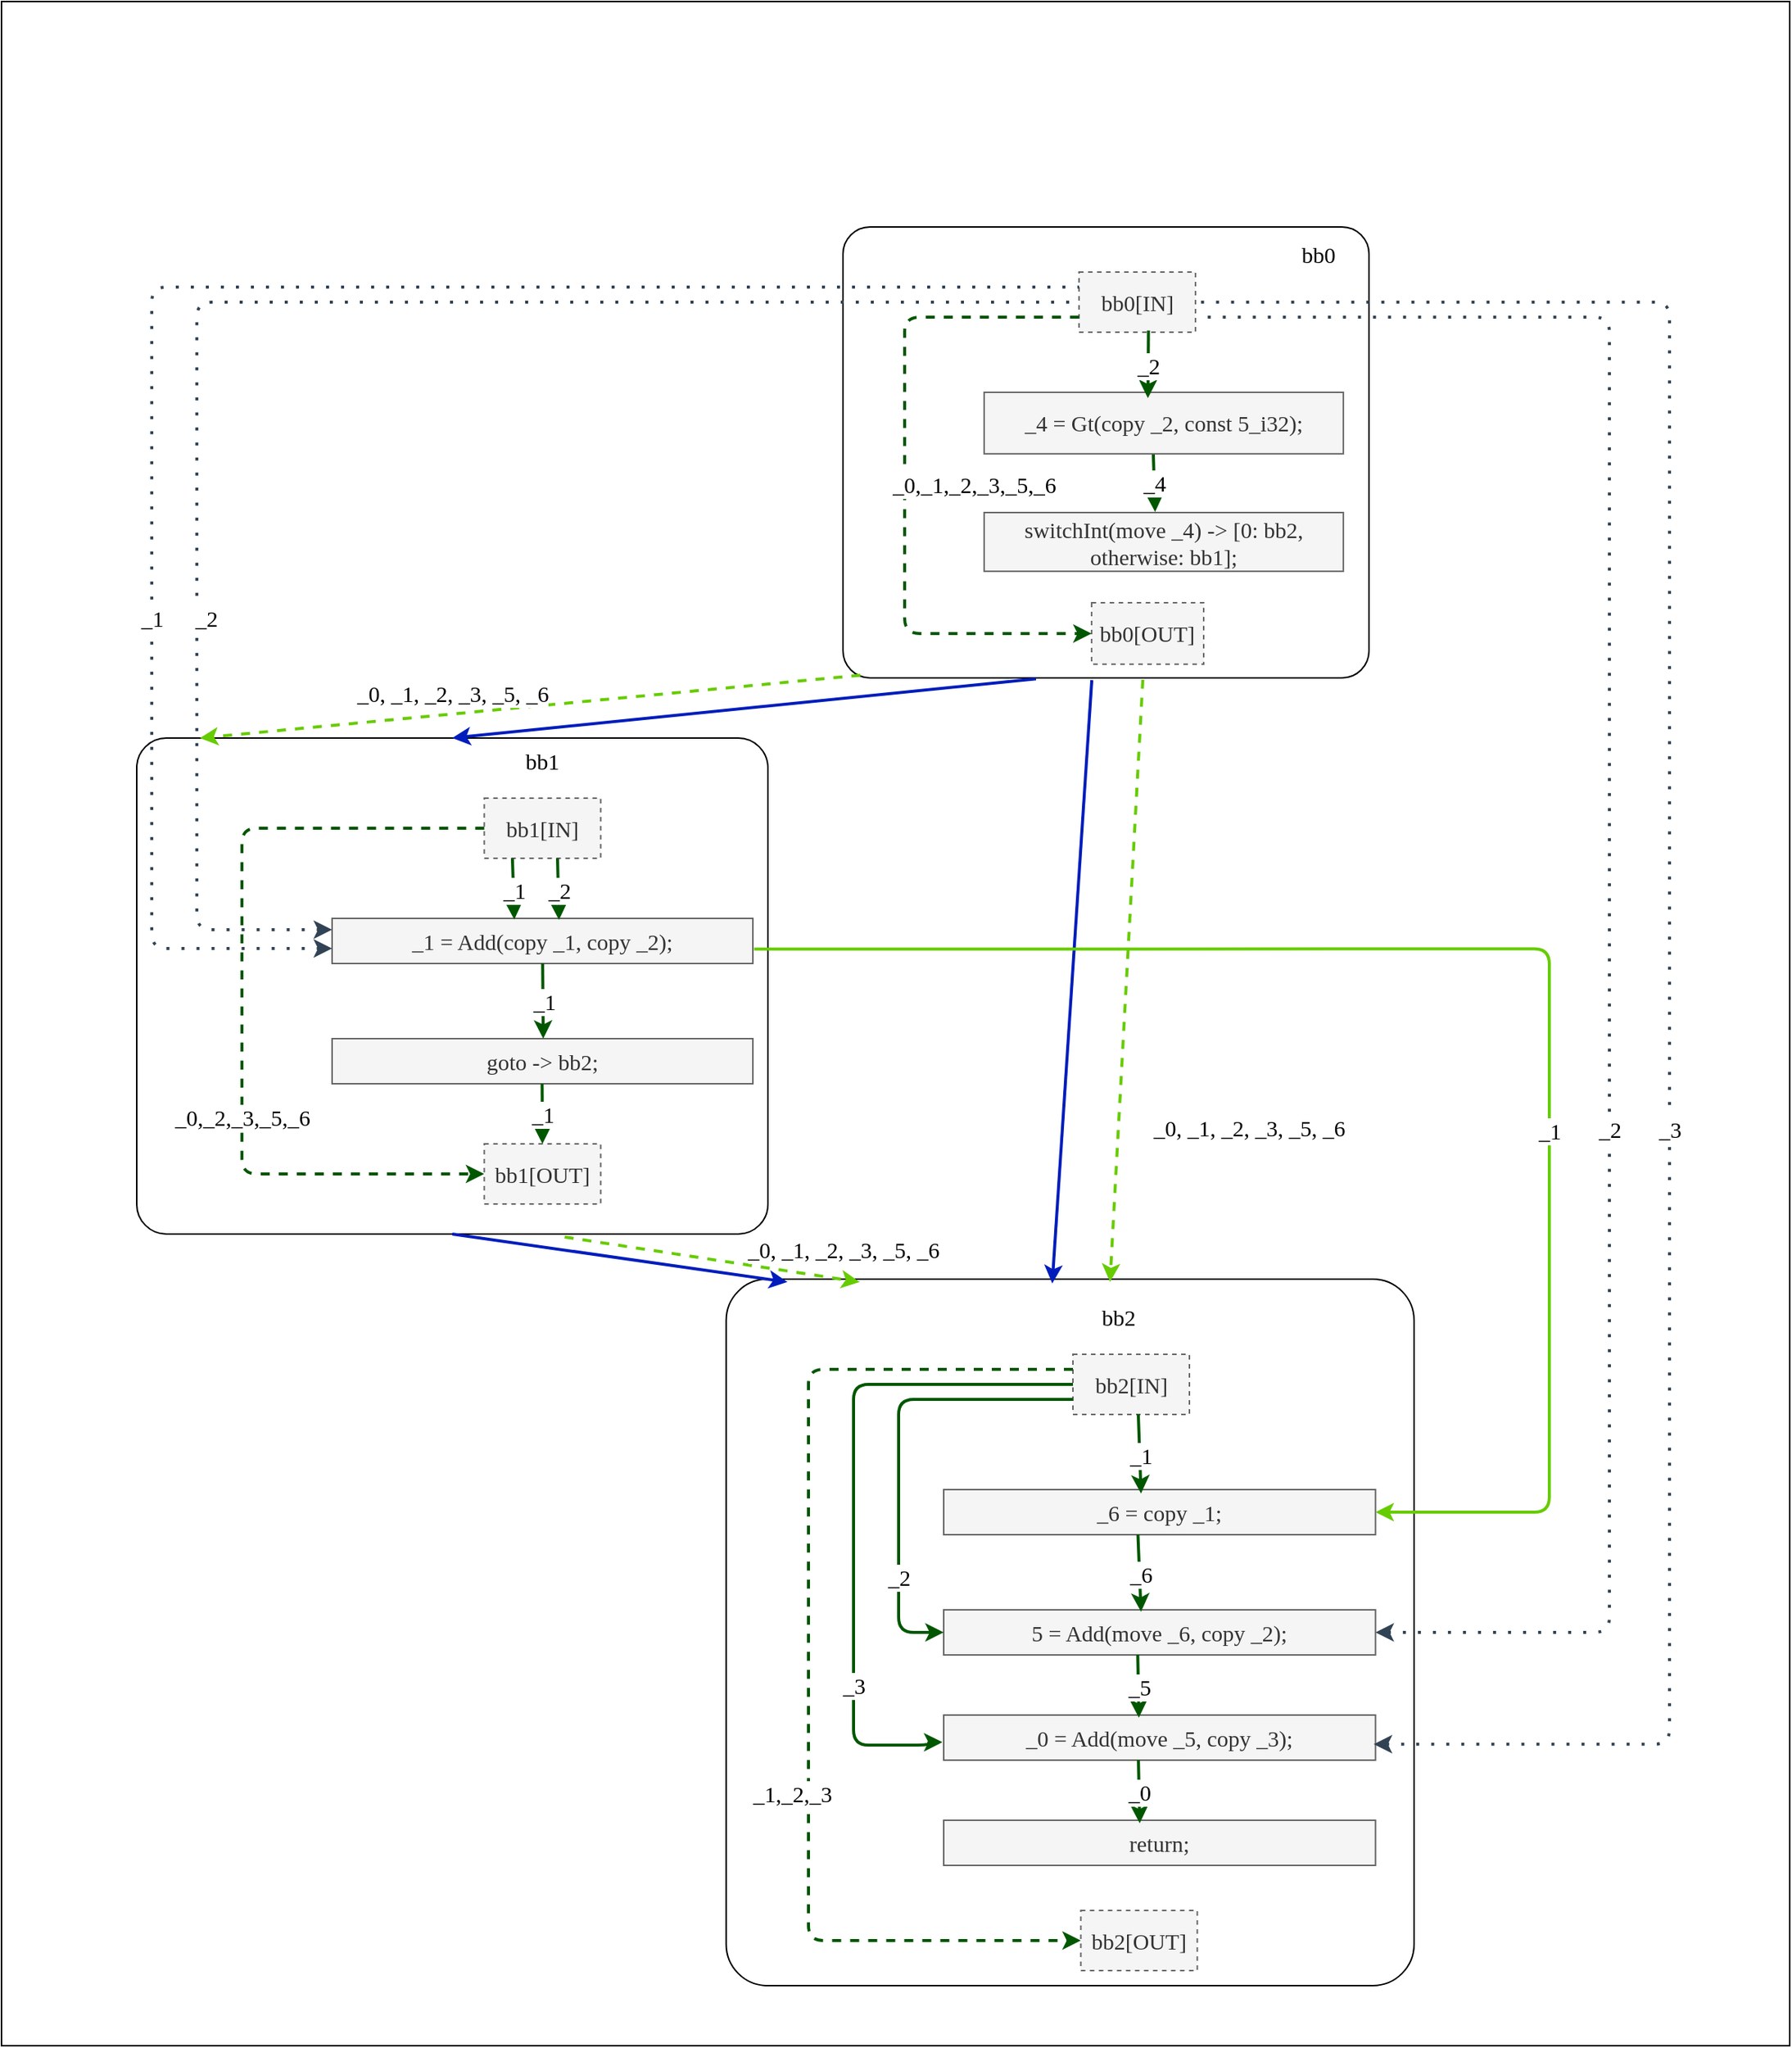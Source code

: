 <mxfile>
    <diagram id="dnMhSj5Qqdryhc1LSWHy" name="第 1 页">
        <mxGraphModel dx="1970" dy="2301" grid="1" gridSize="10" guides="1" tooltips="1" connect="1" arrows="1" fold="1" page="1" pageScale="1" pageWidth="827" pageHeight="1169" math="0" shadow="0">
            <root>
                <mxCell id="0"/>
                <mxCell id="1" parent="0"/>
                <mxCell id="138" value="" style="rounded=0;whiteSpace=wrap;html=1;" parent="1" vertex="1">
                    <mxGeometry x="-190" y="-390" width="1190" height="1360" as="geometry"/>
                </mxCell>
                <mxCell id="21" value="" style="group;fontFamily=JetBrains Mono;fontSize=15;dashed=1;" parent="1" vertex="1" connectable="0">
                    <mxGeometry x="390" y="-20" width="360" height="160" as="geometry"/>
                </mxCell>
                <mxCell id="80" value="" style="group" parent="21" vertex="1" connectable="0">
                    <mxGeometry x="-20" y="-240" width="350" height="360" as="geometry"/>
                </mxCell>
                <object label="&lt;div&gt;&lt;br&gt;&lt;/div&gt;" bb0="bb" id="13">
                    <mxCell style="rounded=1;whiteSpace=wrap;html=1;arcSize=6;fontFamily=JetBrains Mono;fontSize=15;" parent="80" vertex="1">
                        <mxGeometry y="20" width="350" height="300" as="geometry"/>
                    </mxCell>
                </object>
                <mxCell id="56" value="&lt;font&gt;bb0[OUT]&lt;/font&gt;" style="rounded=0;whiteSpace=wrap;html=1;fillColor=#f5f5f5;fontColor=#333333;strokeColor=#666666;fontSize=15;fontFamily=JetBrains Mono;dashed=1;" parent="80" vertex="1">
                    <mxGeometry x="165.42" y="270" width="74.58" height="40.91" as="geometry"/>
                </mxCell>
                <mxCell id="2" value="&lt;font&gt;_4 = Gt(copy _2, const 5_i32);&lt;/font&gt;" style="rounded=0;whiteSpace=wrap;html=1;fillColor=#f5f5f5;fontColor=#333333;strokeColor=#666666;fontSize=15;fontFamily=JetBrains Mono;" parent="80" vertex="1">
                    <mxGeometry x="93.9" y="130" width="239.02" height="40.91" as="geometry"/>
                </mxCell>
                <mxCell id="59" value="" style="endArrow=classic;html=1;fillColor=#008a00;strokeColor=#005700;strokeWidth=2;entryX=0.476;entryY=-0.011;entryDx=0;entryDy=0;entryPerimeter=0;exitX=0.471;exitY=1.008;exitDx=0;exitDy=0;exitPerimeter=0;" parent="80" source="2" target="5" edge="1">
                    <mxGeometry relative="1" as="geometry">
                        <mxPoint x="201" y="180" as="sourcePoint"/>
                        <mxPoint x="202.1" y="220.91" as="targetPoint"/>
                    </mxGeometry>
                </mxCell>
                <mxCell id="60" value="&lt;font style=&quot;font-size: 15px;&quot; face=&quot;JetBrains Mono&quot;&gt;_4&lt;/font&gt;" style="edgeLabel;resizable=0;html=1;;align=center;verticalAlign=middle;" parent="59" connectable="0" vertex="1">
                    <mxGeometry relative="1" as="geometry">
                        <mxPoint as="offset"/>
                    </mxGeometry>
                </mxCell>
                <mxCell id="5" value="&lt;div&gt;&lt;font&gt;switchInt(move _4) -&amp;gt; [0: bb2, otherwise: bb1];&lt;/font&gt;&lt;br&gt;&lt;/div&gt;" style="rounded=0;whiteSpace=wrap;html=1;fillColor=#f5f5f5;fontColor=#333333;strokeColor=#666666;fontSize=15;fontFamily=JetBrains Mono;" parent="80" vertex="1">
                    <mxGeometry x="93.9" y="210" width="239.02" height="39.09" as="geometry"/>
                </mxCell>
                <mxCell id="136" value="&lt;font&gt;bb0&lt;/font&gt;" style="text;html=1;align=center;verticalAlign=middle;whiteSpace=wrap;rounded=0;fontFamily=JetBrains Mono;fontSize=15;" parent="80" vertex="1">
                    <mxGeometry x="291.311" y="25.454" width="51.22" height="24.545" as="geometry"/>
                </mxCell>
                <mxCell id="55" value="&lt;font&gt;bb0[IN]&lt;/font&gt;" style="rounded=0;whiteSpace=wrap;html=1;fillColor=#f5f5f5;fontColor=#333333;strokeColor=#666666;fontSize=15;fontFamily=JetBrains Mono;dashed=1;" parent="80" vertex="1">
                    <mxGeometry x="157.07" y="50" width="77.5" height="40" as="geometry"/>
                </mxCell>
                <mxCell id="57" value="" style="endArrow=classic;html=1;fillColor=#008a00;strokeColor=#005700;strokeWidth=2;exitX=0.596;exitY=0.973;exitDx=0;exitDy=0;entryX=0.456;entryY=0.096;entryDx=0;entryDy=0;entryPerimeter=0;exitPerimeter=0;" parent="80" source="55" target="2" edge="1">
                    <mxGeometry relative="1" as="geometry">
                        <mxPoint x="61.25" y="270" as="sourcePoint"/>
                        <mxPoint x="161.25" y="270" as="targetPoint"/>
                    </mxGeometry>
                </mxCell>
                <mxCell id="58" value="&lt;font style=&quot;font-size: 15px;&quot; face=&quot;JetBrains Mono&quot;&gt;_2&lt;/font&gt;" style="edgeLabel;resizable=0;html=1;;align=center;verticalAlign=middle;" parent="57" connectable="0" vertex="1">
                    <mxGeometry relative="1" as="geometry"/>
                </mxCell>
                <mxCell id="73" value="" style="endArrow=classic;html=1;fillColor=#008a00;strokeColor=#005700;strokeWidth=2;exitX=0;exitY=0.75;exitDx=0;exitDy=0;entryX=0;entryY=0.5;entryDx=0;entryDy=0;edgeStyle=orthogonalEdgeStyle;dashed=1;" parent="80" source="55" target="56" edge="1">
                    <mxGeometry relative="1" as="geometry">
                        <mxPoint x="172.5" y="30" as="sourcePoint"/>
                        <mxPoint x="211.25" y="340.0" as="targetPoint"/>
                        <Array as="points">
                            <mxPoint x="41" y="80"/>
                            <mxPoint x="41" y="290"/>
                        </Array>
                    </mxGeometry>
                </mxCell>
                <mxCell id="74" value="&lt;font style=&quot;font-size: 15px;&quot; face=&quot;JetBrains Mono&quot;&gt;_0,_1,_2,_3,_5,_6&lt;/font&gt;" style="edgeLabel;resizable=0;html=1;;align=center;verticalAlign=middle;" parent="73" connectable="0" vertex="1">
                    <mxGeometry relative="1" as="geometry">
                        <mxPoint x="46" y="1" as="offset"/>
                    </mxGeometry>
                </mxCell>
                <mxCell id="31" value="" style="group;fontFamily=JetBrains Mono;fontSize=15;" parent="1" vertex="1" connectable="0">
                    <mxGeometry x="-10" y="100" width="360" height="330" as="geometry"/>
                </mxCell>
                <object label="&lt;div&gt;&lt;br&gt;&lt;/div&gt;" bb0="bb" id="20">
                    <mxCell style="rounded=1;whiteSpace=wrap;html=1;arcSize=6;fontFamily=JetBrains Mono;fontSize=15;" parent="31" vertex="1">
                        <mxGeometry x="-90" width="420" height="330" as="geometry"/>
                    </mxCell>
                </object>
                <mxCell id="3" value="&lt;div&gt;&lt;font&gt;_1 = Add(copy _1, copy _2);&lt;/font&gt;&lt;/div&gt;" style="rounded=0;whiteSpace=wrap;html=1;fillColor=#f5f5f5;fontColor=#333333;strokeColor=#666666;fontSize=15;fontFamily=JetBrains Mono;" parent="31" vertex="1">
                    <mxGeometry x="40" y="120" width="280" height="30" as="geometry"/>
                </mxCell>
                <mxCell id="6" value="&lt;font&gt;goto -&amp;gt; bb2;&lt;/font&gt;" style="rounded=0;whiteSpace=wrap;html=1;fillColor=#f5f5f5;fontColor=#333333;strokeColor=#666666;fontSize=15;fontFamily=JetBrains Mono;" parent="31" vertex="1">
                    <mxGeometry x="40" y="200" width="280" height="30" as="geometry"/>
                </mxCell>
                <mxCell id="19" value="&lt;font&gt;bb1&lt;/font&gt;" style="text;html=1;align=center;verticalAlign=middle;whiteSpace=wrap;rounded=0;fontFamily=JetBrains Mono;fontSize=15;" parent="31" vertex="1">
                    <mxGeometry x="150" width="60" height="30" as="geometry"/>
                </mxCell>
                <mxCell id="86" value="&lt;font&gt;bb1[IN]&lt;/font&gt;" style="rounded=0;whiteSpace=wrap;html=1;fillColor=#f5f5f5;fontColor=#333333;strokeColor=#666666;fontSize=15;fontFamily=JetBrains Mono;dashed=1;" parent="31" vertex="1">
                    <mxGeometry x="141.25" y="40" width="77.5" height="40" as="geometry"/>
                </mxCell>
                <mxCell id="87" value="&lt;font&gt;bb1[OUT]&lt;/font&gt;" style="rounded=0;whiteSpace=wrap;html=1;fillColor=#f5f5f5;fontColor=#333333;strokeColor=#666666;fontSize=15;fontFamily=JetBrains Mono;dashed=1;" parent="31" vertex="1">
                    <mxGeometry x="141.25" y="270" width="77.5" height="40" as="geometry"/>
                </mxCell>
                <mxCell id="88" value="" style="endArrow=classic;html=1;fillColor=#008a00;strokeColor=#005700;strokeWidth=2;exitX=0;exitY=0.5;exitDx=0;exitDy=0;edgeStyle=orthogonalEdgeStyle;entryX=0;entryY=0.5;entryDx=0;entryDy=0;dashed=1;" parent="31" source="86" target="87" edge="1">
                    <mxGeometry relative="1" as="geometry">
                        <mxPoint x="80" y="60" as="sourcePoint"/>
                        <mxPoint x="90" y="350" as="targetPoint"/>
                        <Array as="points">
                            <mxPoint x="-20" y="60"/>
                            <mxPoint x="-20" y="290"/>
                        </Array>
                    </mxGeometry>
                </mxCell>
                <mxCell id="89" value="&lt;font style=&quot;font-size: 15px;&quot; face=&quot;JetBrains Mono&quot;&gt;_0,_2,_3,_5,_6&lt;/font&gt;" style="edgeLabel;resizable=0;html=1;;align=center;verticalAlign=middle;" parent="88" connectable="0" vertex="1">
                    <mxGeometry relative="1" as="geometry">
                        <mxPoint y="76" as="offset"/>
                    </mxGeometry>
                </mxCell>
                <mxCell id="92" value="" style="endArrow=classic;html=1;fillColor=#008a00;strokeColor=#005700;strokeWidth=2;exitX=0.5;exitY=1;exitDx=0;exitDy=0;entryX=0.433;entryY=0.024;entryDx=0;entryDy=0;entryPerimeter=0;" parent="31" target="3" edge="1">
                    <mxGeometry relative="1" as="geometry">
                        <mxPoint x="160" y="80" as="sourcePoint"/>
                        <mxPoint x="191" y="170" as="targetPoint"/>
                    </mxGeometry>
                </mxCell>
                <mxCell id="93" value="&lt;font style=&quot;font-size: 15px;&quot; face=&quot;JetBrains Mono&quot;&gt;_1&lt;/font&gt;" style="edgeLabel;resizable=0;html=1;;align=center;verticalAlign=middle;" parent="92" connectable="0" vertex="1">
                    <mxGeometry relative="1" as="geometry"/>
                </mxCell>
                <mxCell id="94" value="" style="endArrow=classic;html=1;fillColor=#008a00;strokeColor=#005700;strokeWidth=2;exitX=0.5;exitY=1;exitDx=0;exitDy=0;entryX=0.433;entryY=0.024;entryDx=0;entryDy=0;entryPerimeter=0;" parent="31" edge="1">
                    <mxGeometry relative="1" as="geometry">
                        <mxPoint x="190" y="80" as="sourcePoint"/>
                        <mxPoint x="191" y="121" as="targetPoint"/>
                    </mxGeometry>
                </mxCell>
                <mxCell id="95" value="&lt;font style=&quot;font-size: 15px;&quot; face=&quot;JetBrains Mono&quot;&gt;_2&lt;/font&gt;" style="edgeLabel;resizable=0;html=1;;align=center;verticalAlign=middle;" parent="94" connectable="0" vertex="1">
                    <mxGeometry relative="1" as="geometry"/>
                </mxCell>
                <mxCell id="98" value="" style="endArrow=classic;html=1;fillColor=#008a00;strokeColor=#005700;strokeWidth=2;entryX=0.433;entryY=0.024;entryDx=0;entryDy=0;entryPerimeter=0;" parent="31" source="3" edge="1">
                    <mxGeometry relative="1" as="geometry">
                        <mxPoint x="179.5" y="159" as="sourcePoint"/>
                        <mxPoint x="180.5" y="200" as="targetPoint"/>
                    </mxGeometry>
                </mxCell>
                <mxCell id="99" value="&lt;font style=&quot;font-size: 15px;&quot; face=&quot;JetBrains Mono&quot;&gt;_1&lt;/font&gt;" style="edgeLabel;resizable=0;html=1;;align=center;verticalAlign=middle;" parent="98" connectable="0" vertex="1">
                    <mxGeometry relative="1" as="geometry"/>
                </mxCell>
                <mxCell id="104" value="" style="endArrow=classic;html=1;fillColor=#008a00;strokeColor=#005700;strokeWidth=2;" parent="31" edge="1">
                    <mxGeometry relative="1" as="geometry">
                        <mxPoint x="179.75" y="230" as="sourcePoint"/>
                        <mxPoint x="180" y="270" as="targetPoint"/>
                    </mxGeometry>
                </mxCell>
                <mxCell id="105" value="&lt;font style=&quot;font-size: 15px;&quot; face=&quot;JetBrains Mono&quot;&gt;_1&lt;/font&gt;" style="edgeLabel;resizable=0;html=1;;align=center;verticalAlign=middle;" parent="104" connectable="0" vertex="1">
                    <mxGeometry relative="1" as="geometry"/>
                </mxCell>
                <mxCell id="35" value="" style="group;fontFamily=JetBrains Mono;fontSize=15;" parent="1" vertex="1" connectable="0">
                    <mxGeometry x="240" y="460" width="627" height="470" as="geometry"/>
                </mxCell>
                <object label="&lt;div&gt;&lt;br&gt;&lt;/div&gt;" bb0="bb" id="30">
                    <mxCell style="rounded=1;whiteSpace=wrap;html=1;arcSize=6;fontFamily=JetBrains Mono;fontSize=15;" parent="35" vertex="1">
                        <mxGeometry x="52.25" width="457.75" height="470" as="geometry"/>
                    </mxCell>
                </object>
                <mxCell id="8" value="&lt;font&gt;_6 = copy _1;&lt;/font&gt;" style="rounded=0;whiteSpace=wrap;html=1;fillColor=#f5f5f5;fontColor=#333333;strokeColor=#666666;fontSize=15;fontFamily=JetBrains Mono;" parent="35" vertex="1">
                    <mxGeometry x="197" y="140" width="287.33" height="30" as="geometry"/>
                </mxCell>
                <mxCell id="9" value="&lt;font&gt;5 = Add(move _6, copy _2);&lt;/font&gt;" style="rounded=0;whiteSpace=wrap;html=1;fillColor=#f5f5f5;fontColor=#333333;strokeColor=#666666;fontSize=15;fontFamily=JetBrains Mono;" parent="35" vertex="1">
                    <mxGeometry x="197" y="220" width="287.33" height="30" as="geometry"/>
                </mxCell>
                <mxCell id="11" value="&lt;font&gt;_0 = Add(move _5, copy _3);&lt;/font&gt;" style="rounded=0;whiteSpace=wrap;html=1;fillColor=#f5f5f5;fontColor=#333333;strokeColor=#666666;fontSize=15;fontFamily=JetBrains Mono;" parent="35" vertex="1">
                    <mxGeometry x="197" y="290" width="287.33" height="30" as="geometry"/>
                </mxCell>
                <mxCell id="12" value="&lt;font&gt;return;&lt;/font&gt;" style="rounded=0;whiteSpace=wrap;html=1;fillColor=#f5f5f5;fontColor=#333333;strokeColor=#666666;fontSize=15;fontFamily=JetBrains Mono;" parent="35" vertex="1">
                    <mxGeometry x="197" y="360" width="287.33" height="30" as="geometry"/>
                </mxCell>
                <mxCell id="32" value="&lt;font&gt;&lt;span&gt;bb2&lt;/span&gt;&lt;/font&gt;" style="text;html=1;align=center;verticalAlign=middle;whiteSpace=wrap;rounded=0;fontFamily=JetBrains Mono;fontSize=15;" parent="35" vertex="1">
                    <mxGeometry x="261.25" y="10" width="104.5" height="30" as="geometry"/>
                </mxCell>
                <mxCell id="109" value="&lt;font&gt;bb2&lt;/font&gt;&lt;span style=&quot;background-color: transparent;&quot;&gt;[IN]&lt;/span&gt;" style="rounded=0;whiteSpace=wrap;html=1;fillColor=#f5f5f5;fontColor=#333333;strokeColor=#666666;fontSize=15;fontFamily=JetBrains Mono;dashed=1;" parent="35" vertex="1">
                    <mxGeometry x="283" y="50" width="77.5" height="40" as="geometry"/>
                </mxCell>
                <mxCell id="110" value="&lt;font&gt;bb2&lt;/font&gt;&lt;span style=&quot;background-color: transparent;&quot;&gt;[OUT]&lt;/span&gt;" style="rounded=0;whiteSpace=wrap;html=1;fillColor=#f5f5f5;fontColor=#333333;strokeColor=#666666;fontSize=15;fontFamily=JetBrains Mono;dashed=1;" parent="35" vertex="1">
                    <mxGeometry x="288.25" y="420" width="77.5" height="40" as="geometry"/>
                </mxCell>
                <mxCell id="111" value="" style="endArrow=classic;html=1;fillColor=#008a00;strokeColor=#005700;strokeWidth=2;exitX=0.5;exitY=1;exitDx=0;exitDy=0;entryX=0.457;entryY=0.086;entryDx=0;entryDy=0;entryPerimeter=0;" parent="35" target="8" edge="1">
                    <mxGeometry relative="1" as="geometry">
                        <mxPoint x="326.5" y="90" as="sourcePoint"/>
                        <mxPoint x="327.5" y="135" as="targetPoint"/>
                    </mxGeometry>
                </mxCell>
                <mxCell id="112" value="&lt;font style=&quot;font-size: 15px;&quot; face=&quot;JetBrains Mono&quot;&gt;_1&lt;/font&gt;" style="edgeLabel;resizable=0;html=1;;align=center;verticalAlign=middle;" parent="111" connectable="0" vertex="1">
                    <mxGeometry relative="1" as="geometry"/>
                </mxCell>
                <mxCell id="117" value="" style="endArrow=classic;html=1;fillColor=#008a00;strokeColor=#005700;strokeWidth=2;exitX=0.5;exitY=1;exitDx=0;exitDy=0;entryX=0.457;entryY=0.042;entryDx=0;entryDy=0;entryPerimeter=0;" parent="35" target="9" edge="1">
                    <mxGeometry relative="1" as="geometry">
                        <mxPoint x="326.25" y="170" as="sourcePoint"/>
                        <mxPoint x="327.75" y="223" as="targetPoint"/>
                    </mxGeometry>
                </mxCell>
                <mxCell id="118" value="&lt;font style=&quot;font-size: 15px;&quot; face=&quot;JetBrains Mono&quot;&gt;_6&lt;/font&gt;" style="edgeLabel;resizable=0;html=1;;align=center;verticalAlign=middle;" parent="117" connectable="0" vertex="1">
                    <mxGeometry relative="1" as="geometry"/>
                </mxCell>
                <mxCell id="119" value="" style="endArrow=classic;html=1;fillColor=#008a00;strokeColor=#005700;strokeWidth=2;edgeStyle=orthogonalEdgeStyle;entryX=0;entryY=0.5;entryDx=0;entryDy=0;" parent="35" target="9" edge="1">
                    <mxGeometry relative="1" as="geometry">
                        <mxPoint x="283" y="80" as="sourcePoint"/>
                        <mxPoint x="283" y="300" as="targetPoint"/>
                        <Array as="points">
                            <mxPoint x="283" y="80"/>
                            <mxPoint x="167" y="80"/>
                            <mxPoint x="167" y="235"/>
                        </Array>
                    </mxGeometry>
                </mxCell>
                <mxCell id="120" value="&lt;font style=&quot;font-size: 15px;&quot; face=&quot;JetBrains Mono&quot;&gt;_2&lt;/font&gt;" style="edgeLabel;resizable=0;html=1;;align=center;verticalAlign=middle;" parent="119" connectable="0" vertex="1">
                    <mxGeometry relative="1" as="geometry">
                        <mxPoint y="83" as="offset"/>
                    </mxGeometry>
                </mxCell>
                <mxCell id="121" value="" style="endArrow=classic;html=1;fillColor=#008a00;strokeColor=#005700;strokeWidth=2;edgeStyle=orthogonalEdgeStyle;entryX=-0.003;entryY=0.602;entryDx=0;entryDy=0;entryPerimeter=0;" parent="35" target="11" edge="1">
                    <mxGeometry relative="1" as="geometry">
                        <mxPoint x="283" y="70" as="sourcePoint"/>
                        <mxPoint x="197" y="225" as="targetPoint"/>
                        <Array as="points">
                            <mxPoint x="283" y="70"/>
                            <mxPoint x="137" y="70"/>
                            <mxPoint x="137" y="310"/>
                            <mxPoint x="187" y="310"/>
                            <mxPoint x="187" y="308"/>
                        </Array>
                    </mxGeometry>
                </mxCell>
                <mxCell id="122" value="&lt;font style=&quot;font-size: 15px;&quot; face=&quot;JetBrains Mono&quot;&gt;_3&lt;/font&gt;" style="edgeLabel;resizable=0;html=1;;align=center;verticalAlign=middle;" parent="121" connectable="0" vertex="1">
                    <mxGeometry relative="1" as="geometry">
                        <mxPoint y="122" as="offset"/>
                    </mxGeometry>
                </mxCell>
                <mxCell id="124" value="" style="endArrow=classic;html=1;fillColor=#008a00;strokeColor=#005700;strokeWidth=2;exitX=0.5;exitY=1;exitDx=0;exitDy=0;entryX=0.452;entryY=0.057;entryDx=0;entryDy=0;entryPerimeter=0;" parent="35" target="11" edge="1">
                    <mxGeometry relative="1" as="geometry">
                        <mxPoint x="326.13" y="250" as="sourcePoint"/>
                        <mxPoint x="327.88" y="301" as="targetPoint"/>
                    </mxGeometry>
                </mxCell>
                <mxCell id="125" value="&lt;font style=&quot;font-size: 15px;&quot; face=&quot;JetBrains Mono&quot;&gt;_5&lt;/font&gt;" style="edgeLabel;resizable=0;html=1;;align=center;verticalAlign=middle;" parent="124" connectable="0" vertex="1">
                    <mxGeometry relative="1" as="geometry"/>
                </mxCell>
                <mxCell id="127" value="" style="endArrow=classic;html=1;fillColor=#008a00;strokeColor=#005700;strokeWidth=2;edgeStyle=orthogonalEdgeStyle;entryX=0;entryY=0.5;entryDx=0;entryDy=0;dashed=1;" parent="35" target="110" edge="1">
                    <mxGeometry relative="1" as="geometry">
                        <mxPoint x="283" y="60" as="sourcePoint"/>
                        <mxPoint x="196" y="298" as="targetPoint"/>
                        <Array as="points">
                            <mxPoint x="283" y="60"/>
                            <mxPoint x="107" y="60"/>
                            <mxPoint x="107" y="440"/>
                        </Array>
                    </mxGeometry>
                </mxCell>
                <mxCell id="128" value="&lt;font style=&quot;font-size: 15px;&quot; face=&quot;JetBrains Mono&quot;&gt;_1,_2,_3&lt;/font&gt;" style="edgeLabel;resizable=0;html=1;;align=center;verticalAlign=middle;" parent="127" connectable="0" vertex="1">
                    <mxGeometry relative="1" as="geometry">
                        <mxPoint x="-11" y="89" as="offset"/>
                    </mxGeometry>
                </mxCell>
                <mxCell id="129" value="" style="endArrow=classic;html=1;fillColor=#008a00;strokeColor=#005700;strokeWidth=2;exitX=0.5;exitY=1;exitDx=0;exitDy=0;entryX=0.452;entryY=0.057;entryDx=0;entryDy=0;entryPerimeter=0;" parent="35" edge="1">
                    <mxGeometry relative="1" as="geometry">
                        <mxPoint x="326.57" y="320" as="sourcePoint"/>
                        <mxPoint x="327.44" y="362" as="targetPoint"/>
                    </mxGeometry>
                </mxCell>
                <mxCell id="130" value="&lt;font style=&quot;font-size: 15px;&quot; face=&quot;JetBrains Mono&quot;&gt;_0&lt;/font&gt;" style="edgeLabel;resizable=0;html=1;;align=center;verticalAlign=middle;" parent="129" connectable="0" vertex="1">
                    <mxGeometry relative="1" as="geometry"/>
                </mxCell>
                <mxCell id="42" value="" style="endArrow=classic;html=1;strokeWidth=2;fontFamily=JetBrains Mono;fontSize=15;exitX=0.473;exitY=1.005;exitDx=0;exitDy=0;fillColor=#0050ef;strokeColor=#001DBC;exitPerimeter=0;entryX=0.474;entryY=0.006;entryDx=0;entryDy=0;entryPerimeter=0;" parent="1" source="13" target="30" edge="1">
                    <mxGeometry relative="1" as="geometry">
                        <mxPoint x="480" y="240" as="sourcePoint"/>
                        <mxPoint x="430" y="536" as="targetPoint"/>
                    </mxGeometry>
                </mxCell>
                <mxCell id="45" value="" style="endArrow=classic;html=1;strokeWidth=2;fontFamily=JetBrains Mono;fontSize=15;entryX=0.5;entryY=0;entryDx=0;entryDy=0;fillColor=#0050ef;strokeColor=#001DBC;exitX=0.367;exitY=1.002;exitDx=0;exitDy=0;exitPerimeter=0;" parent="1" source="13" target="20" edge="1">
                    <mxGeometry relative="1" as="geometry">
                        <mxPoint x="410" y="130" as="sourcePoint"/>
                        <mxPoint x="507" y="386" as="targetPoint"/>
                    </mxGeometry>
                </mxCell>
                <mxCell id="50" value="" style="endArrow=classic;html=1;strokeWidth=2;fontFamily=JetBrains Mono;fontSize=15;entryX=0.089;entryY=0.004;entryDx=0;entryDy=0;fillColor=#0050ef;strokeColor=#001DBC;exitX=0.5;exitY=1;exitDx=0;exitDy=0;entryPerimeter=0;" parent="1" source="20" target="30" edge="1">
                    <mxGeometry relative="1" as="geometry">
                        <mxPoint x="200" y="320" as="sourcePoint"/>
                        <mxPoint x="180" y="200" as="targetPoint"/>
                    </mxGeometry>
                </mxCell>
                <mxCell id="82" value="" style="endArrow=classic;html=1;fillColor=#008a00;strokeColor=#66CC00;strokeWidth=2;exitX=0.033;exitY=0.994;exitDx=0;exitDy=0;entryX=0.1;entryY=0;entryDx=0;entryDy=0;entryPerimeter=0;exitPerimeter=0;dashed=1;" parent="1" source="13" target="20" edge="1">
                    <mxGeometry relative="1" as="geometry">
                        <mxPoint x="300" y="130" as="sourcePoint"/>
                        <mxPoint x="-60" y="240" as="targetPoint"/>
                    </mxGeometry>
                </mxCell>
                <mxCell id="83" value="&lt;font style=&quot;font-size: 15px;&quot; face=&quot;JetBrains Mono&quot;&gt;_0, _1, _2, _3, _5, _6&lt;/font&gt;" style="edgeLabel;resizable=0;html=1;;align=center;verticalAlign=middle;" parent="82" connectable="0" vertex="1">
                    <mxGeometry relative="1" as="geometry">
                        <mxPoint x="-52" y="-9" as="offset"/>
                    </mxGeometry>
                </mxCell>
                <mxCell id="84" value="" style="endArrow=classic;html=1;fillColor=#008a00;strokeColor=#66CC00;strokeWidth=2;exitX=0.57;exitY=1.004;exitDx=0;exitDy=0;exitPerimeter=0;entryX=0.558;entryY=0.004;entryDx=0;entryDy=0;entryPerimeter=0;dashed=1;" parent="1" source="13" target="30" edge="1">
                    <mxGeometry relative="1" as="geometry">
                        <mxPoint x="594" y="210" as="sourcePoint"/>
                        <mxPoint x="640" y="460" as="targetPoint"/>
                    </mxGeometry>
                </mxCell>
                <mxCell id="85" value="&lt;font style=&quot;font-size: 15px;&quot; face=&quot;JetBrains Mono&quot;&gt;_0, _1, _2, _3, _5, _6&lt;/font&gt;" style="edgeLabel;resizable=0;html=1;;align=center;verticalAlign=middle;" parent="84" connectable="0" vertex="1">
                    <mxGeometry relative="1" as="geometry">
                        <mxPoint x="81" y="97" as="offset"/>
                    </mxGeometry>
                </mxCell>
                <mxCell id="106" value="" style="endArrow=classic;html=1;fillColor=#008a00;strokeColor=#66CC00;strokeWidth=2;exitX=0.678;exitY=1.006;exitDx=0;exitDy=0;exitPerimeter=0;entryX=0.194;entryY=0.004;entryDx=0;entryDy=0;entryPerimeter=0;dashed=1;" parent="1" source="20" target="30" edge="1">
                    <mxGeometry relative="1" as="geometry">
                        <mxPoint x="70" y="580" as="sourcePoint"/>
                        <mxPoint x="600" y="763" as="targetPoint"/>
                    </mxGeometry>
                </mxCell>
                <mxCell id="107" value="&lt;font style=&quot;font-size: 15px;&quot; face=&quot;JetBrains Mono&quot;&gt;_0, _1, _2, _3, _5, _6&lt;/font&gt;" style="edgeLabel;resizable=0;html=1;;align=center;verticalAlign=middle;" parent="106" connectable="0" vertex="1">
                    <mxGeometry relative="1" as="geometry">
                        <mxPoint x="87" y="-7" as="offset"/>
                    </mxGeometry>
                </mxCell>
                <mxCell id="146" value="" style="endArrow=none;html=1;fillColor=#008a00;strokeColor=#66CC00;strokeWidth=2;edgeStyle=orthogonalEdgeStyle;exitX=1;exitY=0.5;exitDx=0;exitDy=0;entryX=1.003;entryY=0.678;entryDx=0;entryDy=0;entryPerimeter=0;startArrow=classic;startFill=1;endFill=0;" parent="1" source="8" target="3" edge="1">
                    <mxGeometry relative="1" as="geometry">
                        <mxPoint x="730" y="620" as="sourcePoint"/>
                        <mxPoint x="1070" y="250" as="targetPoint"/>
                        <Array as="points">
                            <mxPoint x="840" y="615"/>
                            <mxPoint x="840" y="240"/>
                        </Array>
                    </mxGeometry>
                </mxCell>
                <mxCell id="147" value="&lt;font style=&quot;font-size: 15px;&quot; face=&quot;JetBrains Mono&quot;&gt;_1&lt;/font&gt;" style="edgeLabel;resizable=0;html=1;;align=center;verticalAlign=middle;" parent="146" connectable="0" vertex="1">
                    <mxGeometry relative="1" as="geometry">
                        <mxPoint x="19" y="120" as="offset"/>
                    </mxGeometry>
                </mxCell>
                <mxCell id="150" value="" style="endArrow=none;html=1;fillColor=#647687;strokeColor=#314354;strokeWidth=2;edgeStyle=orthogonalEdgeStyle;exitX=1;exitY=0.5;exitDx=0;exitDy=0;startArrow=classic;startFill=1;endFill=0;dashed=1;dashPattern=1 4;" parent="1" source="9" edge="1">
                    <mxGeometry relative="1" as="geometry">
                        <mxPoint x="843" y="575" as="sourcePoint"/>
                        <mxPoint x="605" y="-180" as="targetPoint"/>
                        <Array as="points">
                            <mxPoint x="880" y="695"/>
                            <mxPoint x="880" y="-180"/>
                            <mxPoint x="605" y="-180"/>
                        </Array>
                    </mxGeometry>
                </mxCell>
                <mxCell id="151" value="&lt;font style=&quot;font-size: 15px;&quot; face=&quot;JetBrains Mono&quot;&gt;_2&lt;/font&gt;" style="edgeLabel;resizable=0;html=1;;align=center;verticalAlign=middle;" parent="150" connectable="0" vertex="1">
                    <mxGeometry relative="1" as="geometry">
                        <mxPoint y="162" as="offset"/>
                    </mxGeometry>
                </mxCell>
                <mxCell id="152" value="" style="endArrow=none;html=1;fillColor=#647687;strokeColor=#314354;strokeWidth=2;edgeStyle=orthogonalEdgeStyle;startArrow=classic;startFill=1;endFill=0;entryX=1;entryY=0.5;entryDx=0;entryDy=0;exitX=0.996;exitY=0.646;exitDx=0;exitDy=0;exitPerimeter=0;dashed=1;dashPattern=1 4;" parent="1" source="11" target="55" edge="1">
                    <mxGeometry relative="1" as="geometry">
                        <mxPoint x="730" y="770" as="sourcePoint"/>
                        <mxPoint x="640" y="-190" as="targetPoint"/>
                        <Array as="points">
                            <mxPoint x="920" y="769"/>
                            <mxPoint x="920" y="-190"/>
                        </Array>
                    </mxGeometry>
                </mxCell>
                <mxCell id="153" value="&lt;font style=&quot;font-size: 15px;&quot; face=&quot;JetBrains Mono&quot;&gt;_3&lt;/font&gt;" style="edgeLabel;resizable=0;html=1;;align=center;verticalAlign=middle;" parent="152" connectable="0" vertex="1">
                    <mxGeometry relative="1" as="geometry">
                        <mxPoint y="130" as="offset"/>
                    </mxGeometry>
                </mxCell>
                <mxCell id="154" value="" style="endArrow=none;html=1;fillColor=#647687;strokeColor=#314354;strokeWidth=2;edgeStyle=orthogonalEdgeStyle;startArrow=classic;startFill=1;endFill=0;dashed=1;dashPattern=1 4;entryX=0;entryY=0.5;entryDx=0;entryDy=0;exitX=0;exitY=0.25;exitDx=0;exitDy=0;" edge="1" parent="1" source="3" target="55">
                    <mxGeometry relative="1" as="geometry">
                        <mxPoint x="150" y="240" as="sourcePoint"/>
                        <mxPoint x="350" y="-190" as="targetPoint"/>
                        <Array as="points">
                            <mxPoint x="-60" y="228"/>
                            <mxPoint x="-60" y="-190"/>
                        </Array>
                    </mxGeometry>
                </mxCell>
                <mxCell id="155" value="&lt;font style=&quot;font-size: 15px;&quot; face=&quot;JetBrains Mono&quot;&gt;_2&lt;/font&gt;" style="edgeLabel;resizable=0;html=1;;align=center;verticalAlign=middle;" connectable="0" vertex="1" parent="154">
                    <mxGeometry relative="1" as="geometry">
                        <mxPoint x="-34" y="210" as="offset"/>
                    </mxGeometry>
                </mxCell>
                <mxCell id="156" value="" style="endArrow=none;html=1;fillColor=#647687;strokeColor=#314354;strokeWidth=2;edgeStyle=orthogonalEdgeStyle;startArrow=classic;startFill=1;endFill=0;dashed=1;dashPattern=1 4;entryX=0;entryY=0.25;entryDx=0;entryDy=0;" edge="1" parent="1" target="55">
                    <mxGeometry relative="1" as="geometry">
                        <mxPoint x="30" y="240" as="sourcePoint"/>
                        <mxPoint x="520" y="-200" as="targetPoint"/>
                        <Array as="points">
                            <mxPoint x="-90" y="240"/>
                            <mxPoint x="-90" y="-200"/>
                        </Array>
                    </mxGeometry>
                </mxCell>
                <mxCell id="157" value="&lt;font style=&quot;font-size: 15px;&quot; face=&quot;JetBrains Mono&quot;&gt;_1&lt;/font&gt;" style="edgeLabel;resizable=0;html=1;;align=center;verticalAlign=middle;" connectable="0" vertex="1" parent="156">
                    <mxGeometry relative="1" as="geometry">
                        <mxPoint x="-29" y="220" as="offset"/>
                    </mxGeometry>
                </mxCell>
            </root>
        </mxGraphModel>
    </diagram>
</mxfile>